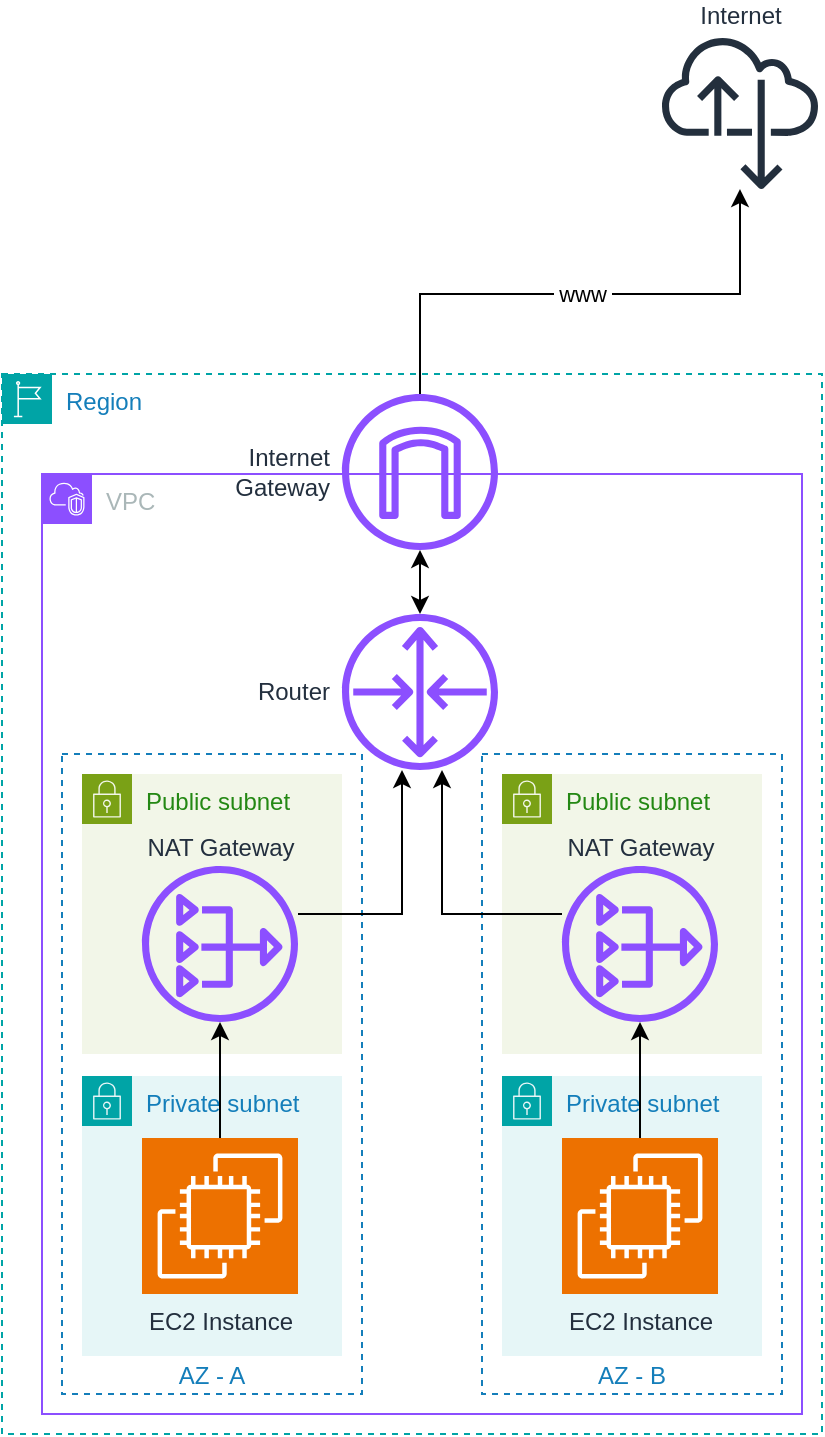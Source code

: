 <mxfile version="26.0.4">
  <diagram name="Page-1" id="Hhfgo-TDEYiLuCcDnroD">
    <mxGraphModel dx="1114" dy="1198" grid="1" gridSize="10" guides="1" tooltips="1" connect="1" arrows="1" fold="1" page="1" pageScale="1" pageWidth="850" pageHeight="1100" math="0" shadow="0">
      <root>
        <mxCell id="0" />
        <mxCell id="1" parent="0" />
        <mxCell id="rBSYeIAMS_9aqsEj__X9-1" value="Region" style="points=[[0,0],[0.25,0],[0.5,0],[0.75,0],[1,0],[1,0.25],[1,0.5],[1,0.75],[1,1],[0.75,1],[0.5,1],[0.25,1],[0,1],[0,0.75],[0,0.5],[0,0.25]];outlineConnect=0;gradientColor=none;html=1;whiteSpace=wrap;fontSize=12;fontStyle=0;container=1;pointerEvents=0;collapsible=0;recursiveResize=0;shape=mxgraph.aws4.group;grIcon=mxgraph.aws4.group_region;strokeColor=#00A4A6;fillColor=none;verticalAlign=top;align=left;spacingLeft=30;fontColor=#147EBA;dashed=1;" vertex="1" parent="1">
          <mxGeometry x="240" y="340" width="410" height="530" as="geometry" />
        </mxCell>
        <mxCell id="rBSYeIAMS_9aqsEj__X9-3" value="VPC" style="points=[[0,0],[0.25,0],[0.5,0],[0.75,0],[1,0],[1,0.25],[1,0.5],[1,0.75],[1,1],[0.75,1],[0.5,1],[0.25,1],[0,1],[0,0.75],[0,0.5],[0,0.25]];outlineConnect=0;gradientColor=none;html=1;whiteSpace=wrap;fontSize=12;fontStyle=0;container=1;pointerEvents=0;collapsible=0;recursiveResize=0;shape=mxgraph.aws4.group;grIcon=mxgraph.aws4.group_vpc2;strokeColor=#8C4FFF;fillColor=none;verticalAlign=top;align=left;spacingLeft=30;fontColor=#AAB7B8;dashed=0;" vertex="1" parent="rBSYeIAMS_9aqsEj__X9-1">
          <mxGeometry x="20" y="50" width="380" height="470" as="geometry" />
        </mxCell>
        <mxCell id="rBSYeIAMS_9aqsEj__X9-23" value="AZ - B" style="fillColor=none;strokeColor=#147EBA;dashed=1;verticalAlign=bottom;fontStyle=0;fontColor=#147EBA;whiteSpace=wrap;html=1;" vertex="1" parent="rBSYeIAMS_9aqsEj__X9-3">
          <mxGeometry x="220" y="140" width="150" height="320" as="geometry" />
        </mxCell>
        <mxCell id="rBSYeIAMS_9aqsEj__X9-8" value="AZ - A" style="fillColor=none;strokeColor=#147EBA;dashed=1;verticalAlign=bottom;fontStyle=0;fontColor=#147EBA;whiteSpace=wrap;html=1;" vertex="1" parent="rBSYeIAMS_9aqsEj__X9-3">
          <mxGeometry x="10" y="140" width="150" height="320" as="geometry" />
        </mxCell>
        <mxCell id="rBSYeIAMS_9aqsEj__X9-16" value="Router" style="sketch=0;outlineConnect=0;fontColor=#232F3E;gradientColor=none;fillColor=#8C4FFF;strokeColor=none;dashed=0;verticalLabelPosition=middle;verticalAlign=middle;align=right;html=1;fontSize=12;fontStyle=0;aspect=fixed;pointerEvents=1;shape=mxgraph.aws4.router;labelPosition=left;spacingRight=5;" vertex="1" parent="rBSYeIAMS_9aqsEj__X9-3">
          <mxGeometry x="150" y="70" width="78" height="78" as="geometry" />
        </mxCell>
        <mxCell id="rBSYeIAMS_9aqsEj__X9-6" value="Private subnet" style="points=[[0,0],[0.25,0],[0.5,0],[0.75,0],[1,0],[1,0.25],[1,0.5],[1,0.75],[1,1],[0.75,1],[0.5,1],[0.25,1],[0,1],[0,0.75],[0,0.5],[0,0.25]];outlineConnect=0;gradientColor=none;html=1;whiteSpace=wrap;fontSize=12;fontStyle=0;container=1;pointerEvents=0;collapsible=0;recursiveResize=0;shape=mxgraph.aws4.group;grIcon=mxgraph.aws4.group_security_group;grStroke=0;strokeColor=#00A4A6;fillColor=#E6F6F7;verticalAlign=top;align=left;spacingLeft=30;fontColor=#147EBA;dashed=0;" vertex="1" parent="rBSYeIAMS_9aqsEj__X9-3">
          <mxGeometry x="20" y="301" width="130" height="140" as="geometry" />
        </mxCell>
        <mxCell id="rBSYeIAMS_9aqsEj__X9-7" value="Public subnet" style="points=[[0,0],[0.25,0],[0.5,0],[0.75,0],[1,0],[1,0.25],[1,0.5],[1,0.75],[1,1],[0.75,1],[0.5,1],[0.25,1],[0,1],[0,0.75],[0,0.5],[0,0.25]];outlineConnect=0;gradientColor=none;html=1;whiteSpace=wrap;fontSize=12;fontStyle=0;container=1;pointerEvents=0;collapsible=0;recursiveResize=0;shape=mxgraph.aws4.group;grIcon=mxgraph.aws4.group_security_group;grStroke=0;strokeColor=#7AA116;fillColor=#F2F6E8;verticalAlign=top;align=left;spacingLeft=30;fontColor=#248814;dashed=0;" vertex="1" parent="rBSYeIAMS_9aqsEj__X9-3">
          <mxGeometry x="20" y="150" width="130" height="140" as="geometry" />
        </mxCell>
        <mxCell id="rBSYeIAMS_9aqsEj__X9-9" value="NAT Gateway" style="sketch=0;outlineConnect=0;fontColor=#232F3E;gradientColor=none;fillColor=#8C4FFF;strokeColor=none;dashed=0;verticalLabelPosition=top;verticalAlign=bottom;align=center;html=1;fontSize=12;fontStyle=0;aspect=fixed;pointerEvents=1;shape=mxgraph.aws4.nat_gateway;labelPosition=center;" vertex="1" parent="rBSYeIAMS_9aqsEj__X9-7">
          <mxGeometry x="30" y="46" width="78" height="78" as="geometry" />
        </mxCell>
        <mxCell id="rBSYeIAMS_9aqsEj__X9-19" value="Private subnet" style="points=[[0,0],[0.25,0],[0.5,0],[0.75,0],[1,0],[1,0.25],[1,0.5],[1,0.75],[1,1],[0.75,1],[0.5,1],[0.25,1],[0,1],[0,0.75],[0,0.5],[0,0.25]];outlineConnect=0;gradientColor=none;html=1;whiteSpace=wrap;fontSize=12;fontStyle=0;container=1;pointerEvents=0;collapsible=0;recursiveResize=0;shape=mxgraph.aws4.group;grIcon=mxgraph.aws4.group_security_group;grStroke=0;strokeColor=#00A4A6;fillColor=#E6F6F7;verticalAlign=top;align=left;spacingLeft=30;fontColor=#147EBA;dashed=0;" vertex="1" parent="rBSYeIAMS_9aqsEj__X9-3">
          <mxGeometry x="230" y="301" width="130" height="140" as="geometry" />
        </mxCell>
        <mxCell id="rBSYeIAMS_9aqsEj__X9-21" value="Public subnet" style="points=[[0,0],[0.25,0],[0.5,0],[0.75,0],[1,0],[1,0.25],[1,0.5],[1,0.75],[1,1],[0.75,1],[0.5,1],[0.25,1],[0,1],[0,0.75],[0,0.5],[0,0.25]];outlineConnect=0;gradientColor=none;html=1;whiteSpace=wrap;fontSize=12;fontStyle=0;container=1;pointerEvents=0;collapsible=0;recursiveResize=0;shape=mxgraph.aws4.group;grIcon=mxgraph.aws4.group_security_group;grStroke=0;strokeColor=#7AA116;fillColor=#F2F6E8;verticalAlign=top;align=left;spacingLeft=30;fontColor=#248814;dashed=0;" vertex="1" parent="rBSYeIAMS_9aqsEj__X9-3">
          <mxGeometry x="230" y="150" width="130" height="140" as="geometry" />
        </mxCell>
        <mxCell id="rBSYeIAMS_9aqsEj__X9-4" value="Internet&lt;div&gt;Gateway&lt;/div&gt;" style="sketch=0;outlineConnect=0;fontColor=#232F3E;gradientColor=none;fillColor=#8C4FFF;strokeColor=none;dashed=0;verticalLabelPosition=middle;verticalAlign=middle;align=right;html=1;fontSize=12;fontStyle=0;aspect=fixed;pointerEvents=1;shape=mxgraph.aws4.internet_gateway;labelPosition=left;spacingRight=5;" vertex="1" parent="rBSYeIAMS_9aqsEj__X9-3">
          <mxGeometry x="150" y="-40" width="78" height="78" as="geometry" />
        </mxCell>
        <mxCell id="rBSYeIAMS_9aqsEj__X9-18" style="edgeStyle=orthogonalEdgeStyle;rounded=0;orthogonalLoop=1;jettySize=auto;html=1;startArrow=classic;startFill=1;" edge="1" parent="rBSYeIAMS_9aqsEj__X9-3" source="rBSYeIAMS_9aqsEj__X9-16" target="rBSYeIAMS_9aqsEj__X9-4">
          <mxGeometry relative="1" as="geometry" />
        </mxCell>
        <mxCell id="rBSYeIAMS_9aqsEj__X9-24" style="edgeStyle=orthogonalEdgeStyle;rounded=0;orthogonalLoop=1;jettySize=auto;html=1;" edge="1" parent="rBSYeIAMS_9aqsEj__X9-3" source="rBSYeIAMS_9aqsEj__X9-10" target="rBSYeIAMS_9aqsEj__X9-9">
          <mxGeometry relative="1" as="geometry" />
        </mxCell>
        <mxCell id="rBSYeIAMS_9aqsEj__X9-10" value="EC2 Instance" style="sketch=0;points=[[0,0,0],[0.25,0,0],[0.5,0,0],[0.75,0,0],[1,0,0],[0,1,0],[0.25,1,0],[0.5,1,0],[0.75,1,0],[1,1,0],[0,0.25,0],[0,0.5,0],[0,0.75,0],[1,0.25,0],[1,0.5,0],[1,0.75,0]];outlineConnect=0;fontColor=#232F3E;fillColor=#ED7100;strokeColor=#ffffff;dashed=0;verticalLabelPosition=bottom;verticalAlign=top;align=center;html=1;fontSize=12;fontStyle=0;aspect=fixed;shape=mxgraph.aws4.resourceIcon;resIcon=mxgraph.aws4.ec2;" vertex="1" parent="rBSYeIAMS_9aqsEj__X9-3">
          <mxGeometry x="50" y="332" width="78" height="78" as="geometry" />
        </mxCell>
        <mxCell id="rBSYeIAMS_9aqsEj__X9-25" style="edgeStyle=orthogonalEdgeStyle;rounded=0;orthogonalLoop=1;jettySize=auto;html=1;" edge="1" parent="rBSYeIAMS_9aqsEj__X9-3" source="rBSYeIAMS_9aqsEj__X9-9" target="rBSYeIAMS_9aqsEj__X9-16">
          <mxGeometry relative="1" as="geometry">
            <Array as="points">
              <mxPoint x="180" y="220" />
            </Array>
          </mxGeometry>
        </mxCell>
        <mxCell id="rBSYeIAMS_9aqsEj__X9-26" style="edgeStyle=orthogonalEdgeStyle;rounded=0;orthogonalLoop=1;jettySize=auto;html=1;" edge="1" parent="rBSYeIAMS_9aqsEj__X9-3" source="rBSYeIAMS_9aqsEj__X9-20" target="rBSYeIAMS_9aqsEj__X9-22">
          <mxGeometry relative="1" as="geometry" />
        </mxCell>
        <mxCell id="rBSYeIAMS_9aqsEj__X9-20" value="EC2 Instance" style="sketch=0;points=[[0,0,0],[0.25,0,0],[0.5,0,0],[0.75,0,0],[1,0,0],[0,1,0],[0.25,1,0],[0.5,1,0],[0.75,1,0],[1,1,0],[0,0.25,0],[0,0.5,0],[0,0.75,0],[1,0.25,0],[1,0.5,0],[1,0.75,0]];outlineConnect=0;fontColor=#232F3E;fillColor=#ED7100;strokeColor=#ffffff;dashed=0;verticalLabelPosition=bottom;verticalAlign=top;align=center;html=1;fontSize=12;fontStyle=0;aspect=fixed;shape=mxgraph.aws4.resourceIcon;resIcon=mxgraph.aws4.ec2;" vertex="1" parent="rBSYeIAMS_9aqsEj__X9-3">
          <mxGeometry x="260" y="332" width="78" height="78" as="geometry" />
        </mxCell>
        <mxCell id="rBSYeIAMS_9aqsEj__X9-27" style="edgeStyle=orthogonalEdgeStyle;rounded=0;orthogonalLoop=1;jettySize=auto;html=1;" edge="1" parent="rBSYeIAMS_9aqsEj__X9-3" source="rBSYeIAMS_9aqsEj__X9-22" target="rBSYeIAMS_9aqsEj__X9-16">
          <mxGeometry relative="1" as="geometry">
            <Array as="points">
              <mxPoint x="200" y="220" />
            </Array>
          </mxGeometry>
        </mxCell>
        <mxCell id="rBSYeIAMS_9aqsEj__X9-22" value="NAT Gateway" style="sketch=0;outlineConnect=0;fontColor=#232F3E;gradientColor=none;fillColor=#8C4FFF;strokeColor=none;dashed=0;verticalLabelPosition=top;verticalAlign=bottom;align=center;html=1;fontSize=12;fontStyle=0;aspect=fixed;pointerEvents=1;shape=mxgraph.aws4.nat_gateway;labelPosition=center;" vertex="1" parent="rBSYeIAMS_9aqsEj__X9-3">
          <mxGeometry x="260" y="196" width="78" height="78" as="geometry" />
        </mxCell>
        <mxCell id="rBSYeIAMS_9aqsEj__X9-5" value="Internet" style="sketch=0;outlineConnect=0;fontColor=#232F3E;gradientColor=none;fillColor=#232F3D;strokeColor=none;dashed=0;verticalLabelPosition=top;verticalAlign=bottom;align=center;html=1;fontSize=12;fontStyle=0;aspect=fixed;pointerEvents=1;shape=mxgraph.aws4.internet_alt22;labelPosition=center;" vertex="1" parent="1">
          <mxGeometry x="570" y="170" width="78" height="78" as="geometry" />
        </mxCell>
        <mxCell id="rBSYeIAMS_9aqsEj__X9-17" value="&amp;nbsp;www&amp;nbsp;" style="edgeStyle=orthogonalEdgeStyle;rounded=0;orthogonalLoop=1;jettySize=auto;html=1;" edge="1" parent="1" source="rBSYeIAMS_9aqsEj__X9-4" target="rBSYeIAMS_9aqsEj__X9-5">
          <mxGeometry relative="1" as="geometry">
            <Array as="points">
              <mxPoint x="449" y="300" />
              <mxPoint x="609" y="300" />
            </Array>
          </mxGeometry>
        </mxCell>
      </root>
    </mxGraphModel>
  </diagram>
</mxfile>
